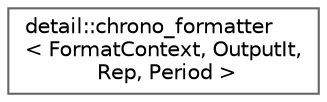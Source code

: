 digraph "类继承关系图"
{
 // LATEX_PDF_SIZE
  bgcolor="transparent";
  edge [fontname=Helvetica,fontsize=10,labelfontname=Helvetica,labelfontsize=10];
  node [fontname=Helvetica,fontsize=10,shape=box,height=0.2,width=0.4];
  rankdir="LR";
  Node0 [id="Node000000",label="detail::chrono_formatter\l\< FormatContext, OutputIt,\l Rep, Period \>",height=0.2,width=0.4,color="grey40", fillcolor="white", style="filled",URL="$structdetail_1_1chrono__formatter.html",tooltip=" "];
}
